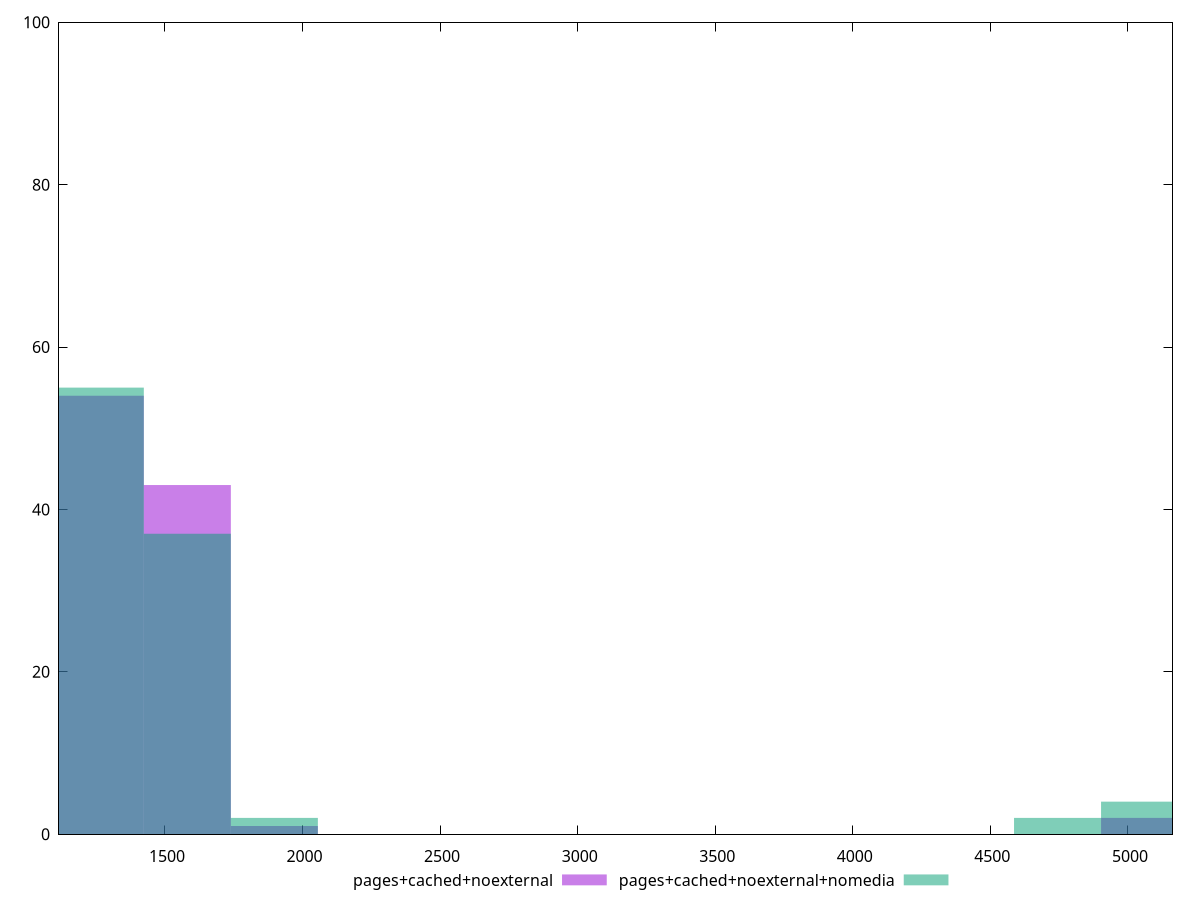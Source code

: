 reset

$pagesCachedNoexternal <<EOF
1581.403720098529 43
1265.1229760788233 54
5060.491904315293 2
1897.684464118235 1
EOF

$pagesCachedNoexternalNomedia <<EOF
1897.684464118235 2
1581.403720098529 37
1265.1229760788233 55
5060.491904315293 4
4744.211160295587 2
EOF

set key outside below
set boxwidth 316.2807440197058
set xrange [1115:5162]
set yrange [0:100]
set trange [0:100]
set style fill transparent solid 0.5 noborder
set terminal svg size 640, 500 enhanced background rgb 'white'
set output "reprap/render-blocking-resources/comparison/histogram/2_vs_3.svg"

plot $pagesCachedNoexternal title "pages+cached+noexternal" with boxes, \
     $pagesCachedNoexternalNomedia title "pages+cached+noexternal+nomedia" with boxes

reset
